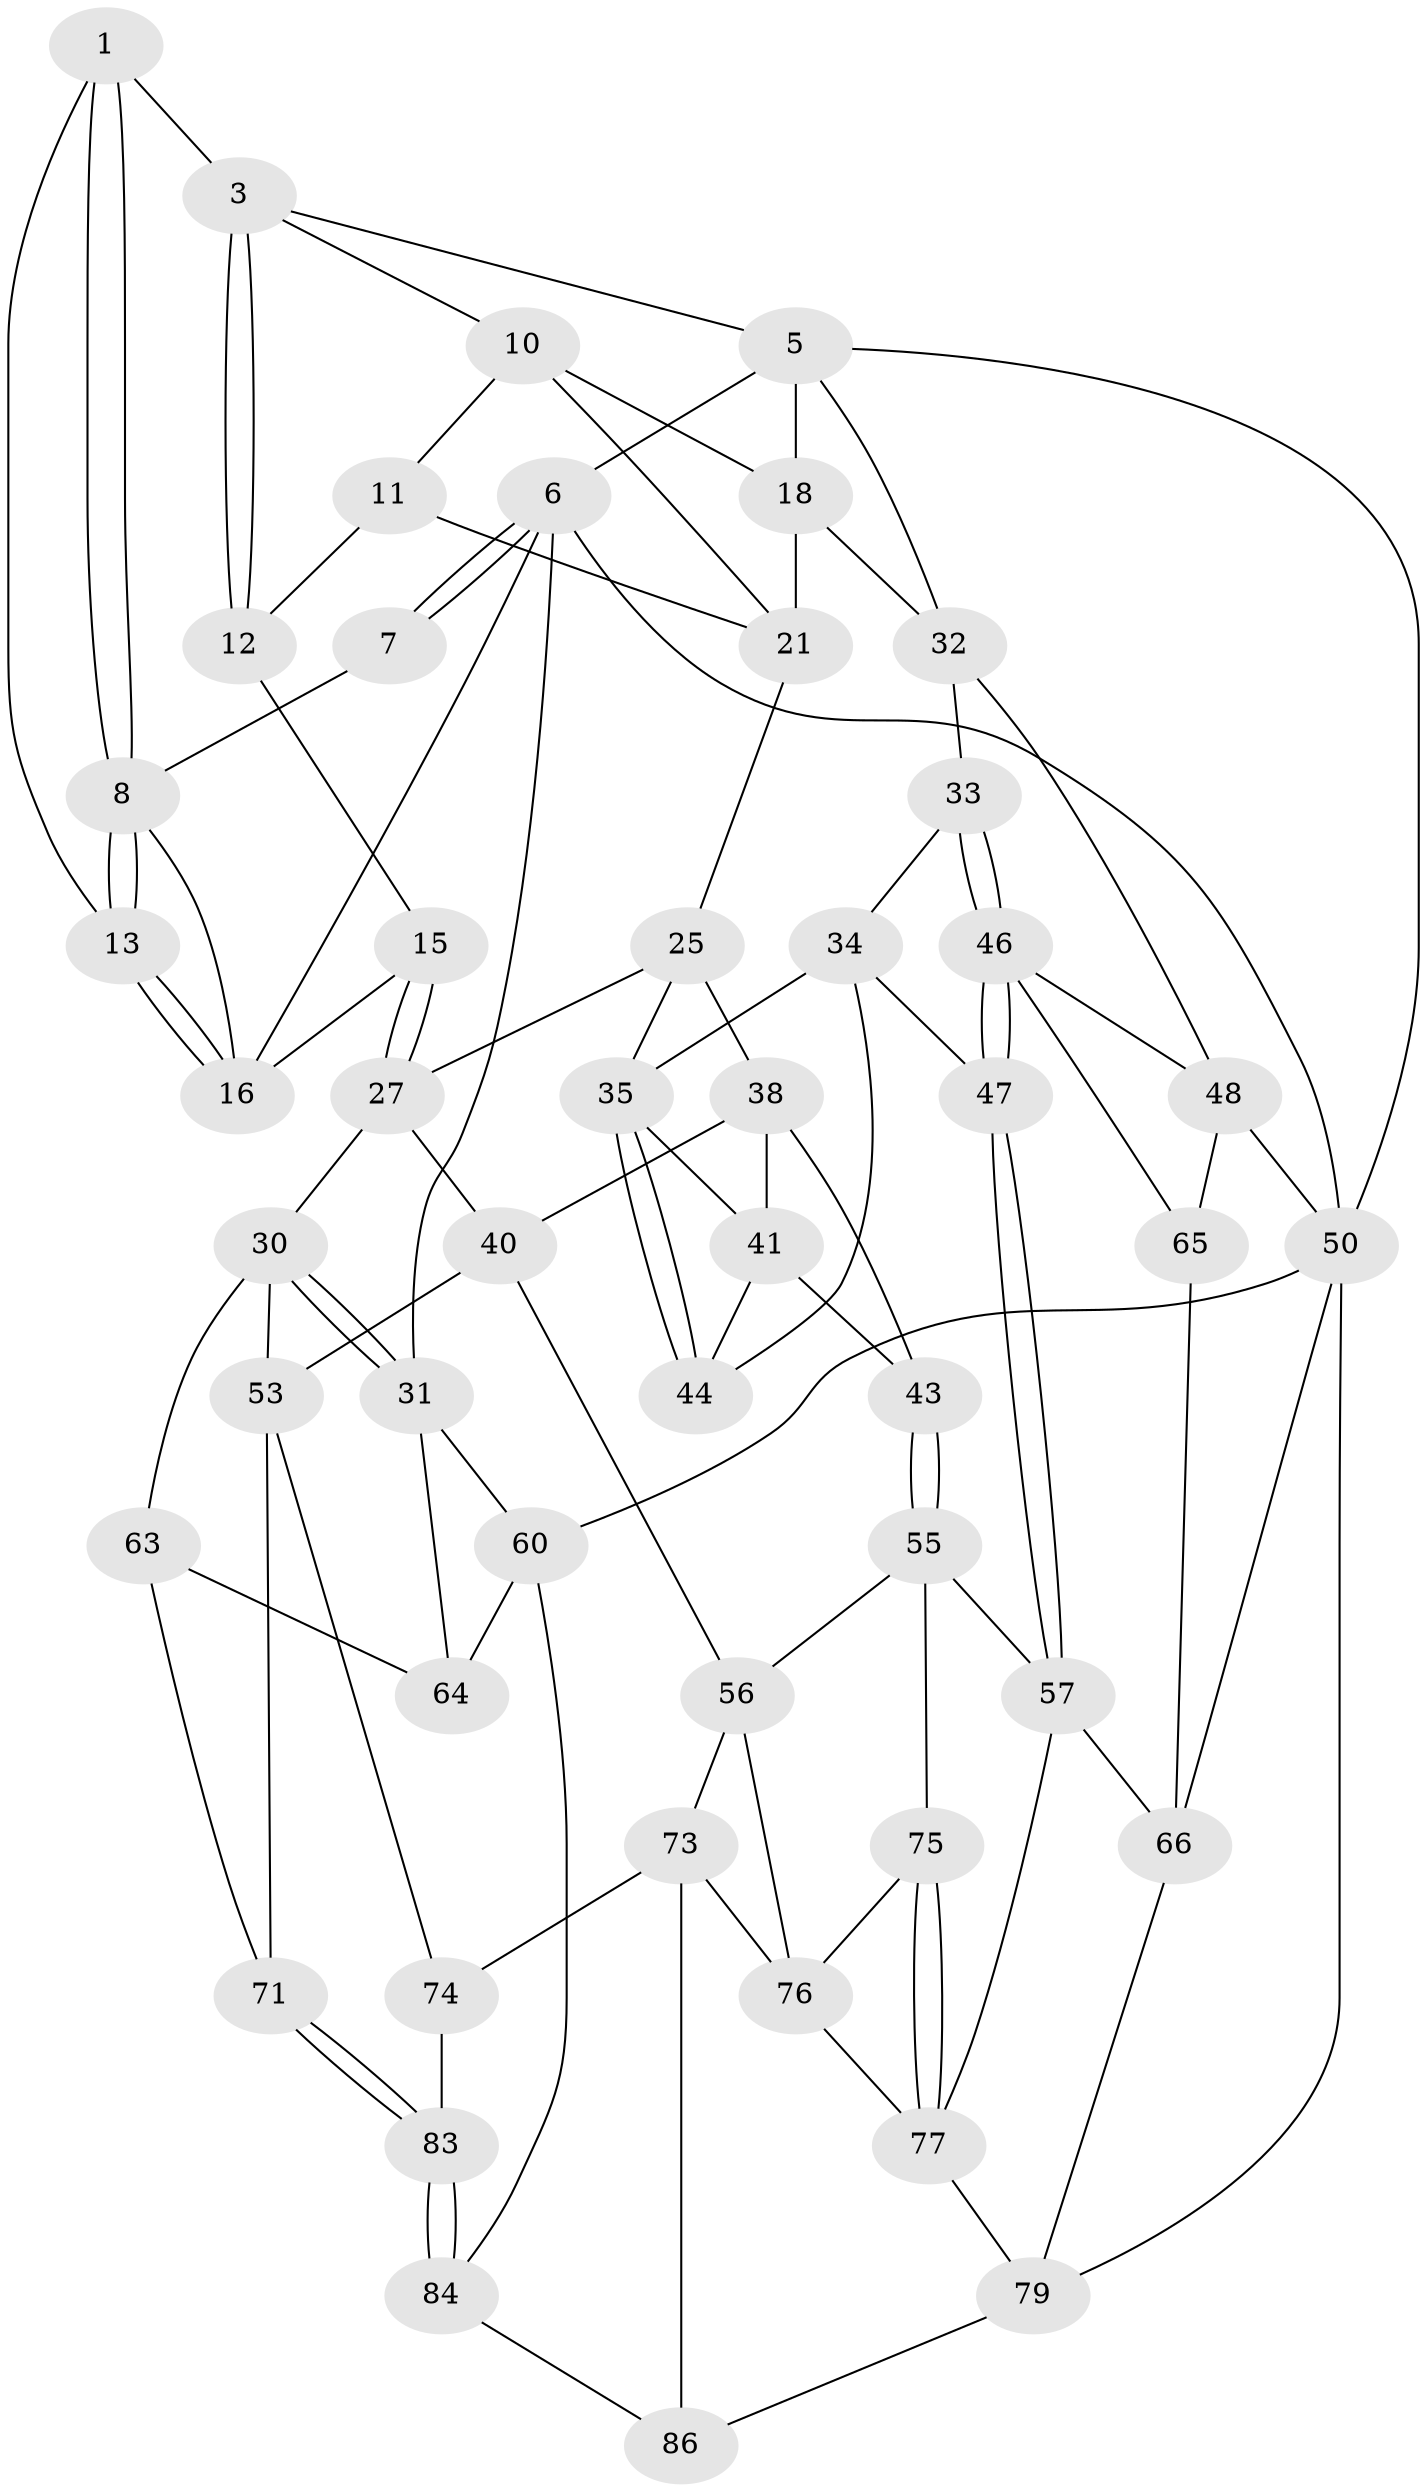 // Generated by graph-tools (version 1.1) at 2025/24/03/03/25 07:24:38]
// undirected, 50 vertices, 107 edges
graph export_dot {
graph [start="1"]
  node [color=gray90,style=filled];
  1 [pos="+0.3283891870660673+0",super="+2"];
  3 [pos="+0.5180149223237214+0",super="+4"];
  5 [pos="+1+0",super="+17"];
  6 [pos="+0+0",super="+24"];
  7 [pos="+0.312587795043694+0"];
  8 [pos="+0.3597366635685792+0.12884642441777666",super="+9"];
  10 [pos="+0.8187205570016299+0.054976496532593",super="+19"];
  11 [pos="+0.7534602178184518+0.08274112086547433",super="+20"];
  12 [pos="+0.6679496380741443+0.05945392917720079",super="+14"];
  13 [pos="+0.48450125474057965+0.15074339604964693"];
  15 [pos="+0.5248794431612082+0.23794082438435704"];
  16 [pos="+0.4908068791950406+0.16663562445037391",super="+23"];
  18 [pos="+1+0.1238327683599864",super="+28"];
  21 [pos="+0.8385382049143065+0.2810380770098885",super="+22"];
  25 [pos="+0.7509901371439264+0.40941055482763206",super="+26"];
  27 [pos="+0.4907103753368979+0.3013686817303084",super="+29"];
  30 [pos="+0.09262675660473148+0.36576722430358416",super="+54"];
  31 [pos="+0.03086975517490323+0.34081439685507375",super="+59"];
  32 [pos="+0.9573209855813465+0.4087616494048845",super="+37"];
  33 [pos="+0.8917752528098396+0.5191140774671893"];
  34 [pos="+0.8294599422402219+0.5005947848406386",super="+45"];
  35 [pos="+0.7705346428211323+0.46440040964572343",super="+36"];
  38 [pos="+0.6177933723200733+0.4528778740921758",super="+39"];
  40 [pos="+0.41910043722897294+0.5034033960413993",super="+52"];
  41 [pos="+0.6290411821550668+0.4528525294525169",super="+42"];
  43 [pos="+0.6053460179054684+0.6076908541637005"];
  44 [pos="+0.7017708134989266+0.5699003746463341"];
  46 [pos="+0.9206725079169038+0.5667262741118136",super="+49"];
  47 [pos="+0.7719450991686078+0.6655328567950368"];
  48 [pos="+1+0.6393255156601069",super="+51"];
  50 [pos="+1+1",super="+62"];
  53 [pos="+0.28083344707680946+0.6818851593715396",super="+70"];
  55 [pos="+0.5994329275137572+0.6385134397452084",super="+58"];
  56 [pos="+0.45568072613285937+0.6664978725933207",super="+72"];
  57 [pos="+0.7714530758076058+0.6725916767465082",super="+67"];
  60 [pos="+0+0.7716678208599173",super="+61"];
  63 [pos="+0.17602335065683566+0.6884686901988971",super="+68"];
  64 [pos="+0.16297605432966364+0.6771970767959788",super="+69"];
  65 [pos="+0.9008964204647982+0.6746594256575216"];
  66 [pos="+0.8582177099827151+0.7188730913597906",super="+78"];
  71 [pos="+0.267885683596934+0.7485432775188745"];
  73 [pos="+0.3842562331593278+0.7600484749719523",super="+82"];
  74 [pos="+0.2989055843074491+0.7469432270501261"];
  75 [pos="+0.617742908361536+0.7156858481643239"];
  76 [pos="+0.5397616018379628+0.7635261070024475",super="+81"];
  77 [pos="+0.7144342489223774+0.8663119729673354",super="+80"];
  79 [pos="+0.7558108475963923+1",super="+88"];
  83 [pos="+0.1921722027400347+0.8646926156180265",super="+85"];
  84 [pos="+0.11695151484107284+0.9527395293994448",super="+87"];
  86 [pos="+0.38759049293755327+0.9569002286666446"];
  1 -- 8;
  1 -- 8;
  1 -- 3;
  1 -- 13;
  3 -- 12;
  3 -- 12;
  3 -- 10;
  3 -- 5;
  5 -- 6;
  5 -- 50;
  5 -- 32;
  5 -- 18;
  6 -- 7;
  6 -- 7;
  6 -- 31;
  6 -- 16;
  6 -- 50;
  7 -- 8;
  8 -- 13;
  8 -- 13;
  8 -- 16;
  10 -- 11;
  10 -- 18;
  10 -- 21;
  11 -- 12 [weight=2];
  11 -- 21;
  12 -- 15;
  13 -- 16;
  13 -- 16;
  15 -- 16;
  15 -- 27;
  15 -- 27;
  18 -- 32;
  18 -- 21;
  21 -- 25;
  25 -- 27;
  25 -- 38;
  25 -- 35;
  27 -- 40;
  27 -- 30;
  30 -- 31;
  30 -- 31;
  30 -- 53;
  30 -- 63;
  31 -- 64;
  31 -- 60;
  32 -- 33;
  32 -- 48;
  33 -- 34;
  33 -- 46;
  33 -- 46;
  34 -- 35;
  34 -- 44;
  34 -- 47;
  35 -- 44;
  35 -- 44;
  35 -- 41;
  38 -- 41;
  38 -- 40;
  38 -- 43;
  40 -- 56;
  40 -- 53;
  41 -- 43;
  41 -- 44;
  43 -- 55;
  43 -- 55;
  46 -- 47;
  46 -- 47;
  46 -- 48;
  46 -- 65;
  47 -- 57;
  47 -- 57;
  48 -- 65;
  48 -- 50;
  50 -- 66;
  50 -- 60;
  50 -- 79;
  53 -- 74;
  53 -- 71;
  55 -- 56;
  55 -- 57;
  55 -- 75;
  56 -- 73;
  56 -- 76;
  57 -- 66;
  57 -- 77;
  60 -- 84;
  60 -- 64;
  63 -- 64 [weight=2];
  63 -- 71;
  65 -- 66;
  66 -- 79;
  71 -- 83;
  71 -- 83;
  73 -- 74;
  73 -- 86;
  73 -- 76;
  74 -- 83;
  75 -- 76;
  75 -- 77;
  75 -- 77;
  76 -- 77;
  77 -- 79;
  79 -- 86;
  83 -- 84 [weight=2];
  83 -- 84;
  84 -- 86;
}
